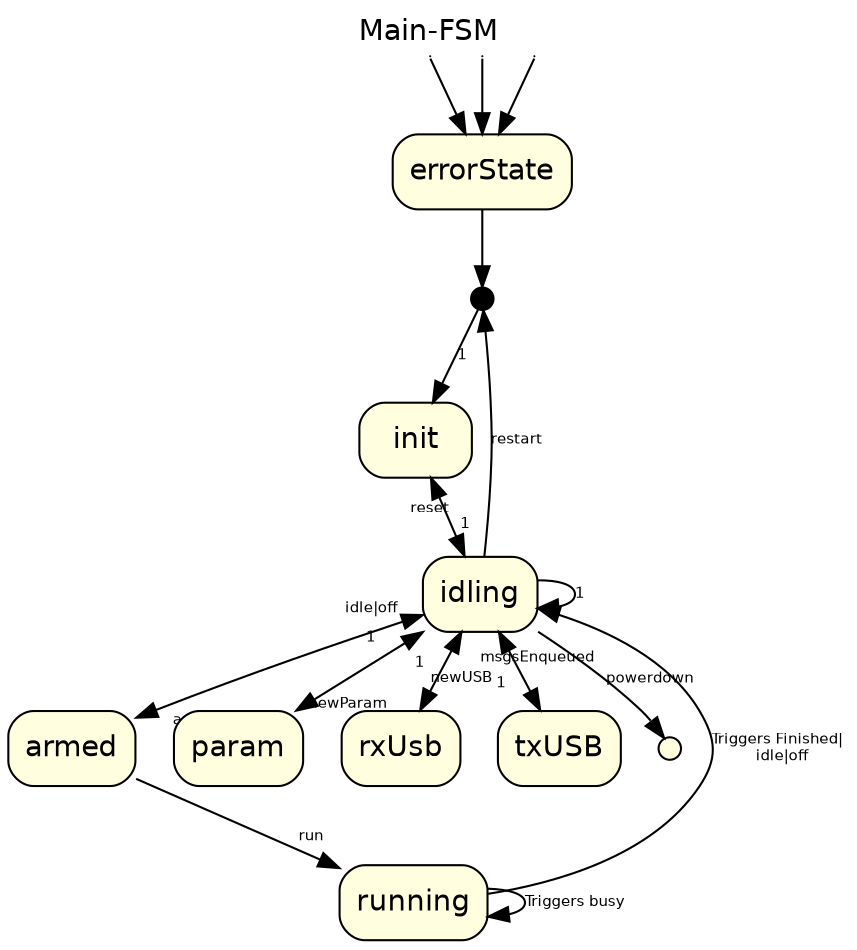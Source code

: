 digraph mainFSM
{
	labelloc="t"
	label = "Main-FSM"
	node	[shape=record, style= "filled, rounded", fillcolor = lightyellow]
	# rankdir = BT;
	splines = true;
	# splines = false;
	# splines = ortho;
	sep = 1;

	graph [fontname = "helvetica"];
	node [fontname = "helvetica"];
	edge [fontname = "helvetica"];
	edge [fontsize  = 7]

	birth	[label = "", shape = point, pos = "0,2!", width=.15, fillcolor = black];
	init	[label = "init", 			pos = "0,1.1!"]
	idle	[label = "idling", 			pos = "0,0!"]
	arm		[label = "armed", 			pos = "0,-1.5!"]
	run		[label = "running", 		pos = "0,-3!"]
	param	[label = "param", 			pos = "-2,0!"]
	rxUSB	[label = "rxUsb", 			pos = "2, .75!"]
	txUSB	[label = "txUSB", 			pos = "2,-.75!"]
	death	[label = "", shape = point, pos = "2,-2.0!", width=.15];

	error	[label = "errorState", 		pos = "1.25,2!"]
	errsrc1	[label = "1", shape = point	pos = "1.0,1.5!", width=0]
	errsrc2	[label = "2", shape = point	pos = "1.5,1.5!", width=0]
	errsrc3	[label = "3", shape = point	pos = "2.25,2!", width=0]

	errsrc1 -> error
	errsrc2 -> error
	errsrc3 -> error
	error -> birth
	
	# startup
	birth -> init 	[label = "1", ]
	init -> idle	[headlabel = "1", taillabel = "reset", labeldistance=1.5, dir=both]

		idle -> idle	[label = "1"]
		idle -> birth	[label = "restart", ]

		# comm and param
		idle -> param 	[headlabel = "newParam",  taillabel = "1", labeldistance="2.5", dir = both]	
		idle -> rxUSB 	[headlabel = "newUSB",  taillabel = "1", labeldistance="2.5", dir = both]	
		idle -> txUSB 	[headlabel = "msgsEnqueued",  taillabel = "1", labeldistance="2.5", dir = both]	

		
		# signal-generation
		idle -> arm	[headlabel = "arm",  taillabel = "idle|off", labeldistance="2.5", dir = both]	
		arm -> run	[headlabel = "run", labeldistance="2"]
		run->run	[label = "Triggers busy", ]
		run->idle	[label = "Triggers Finished| \n idle|off", ]

	# misc
	idle -> death	[headlabel = "powerdown", labeldistance=2.9]
	
}